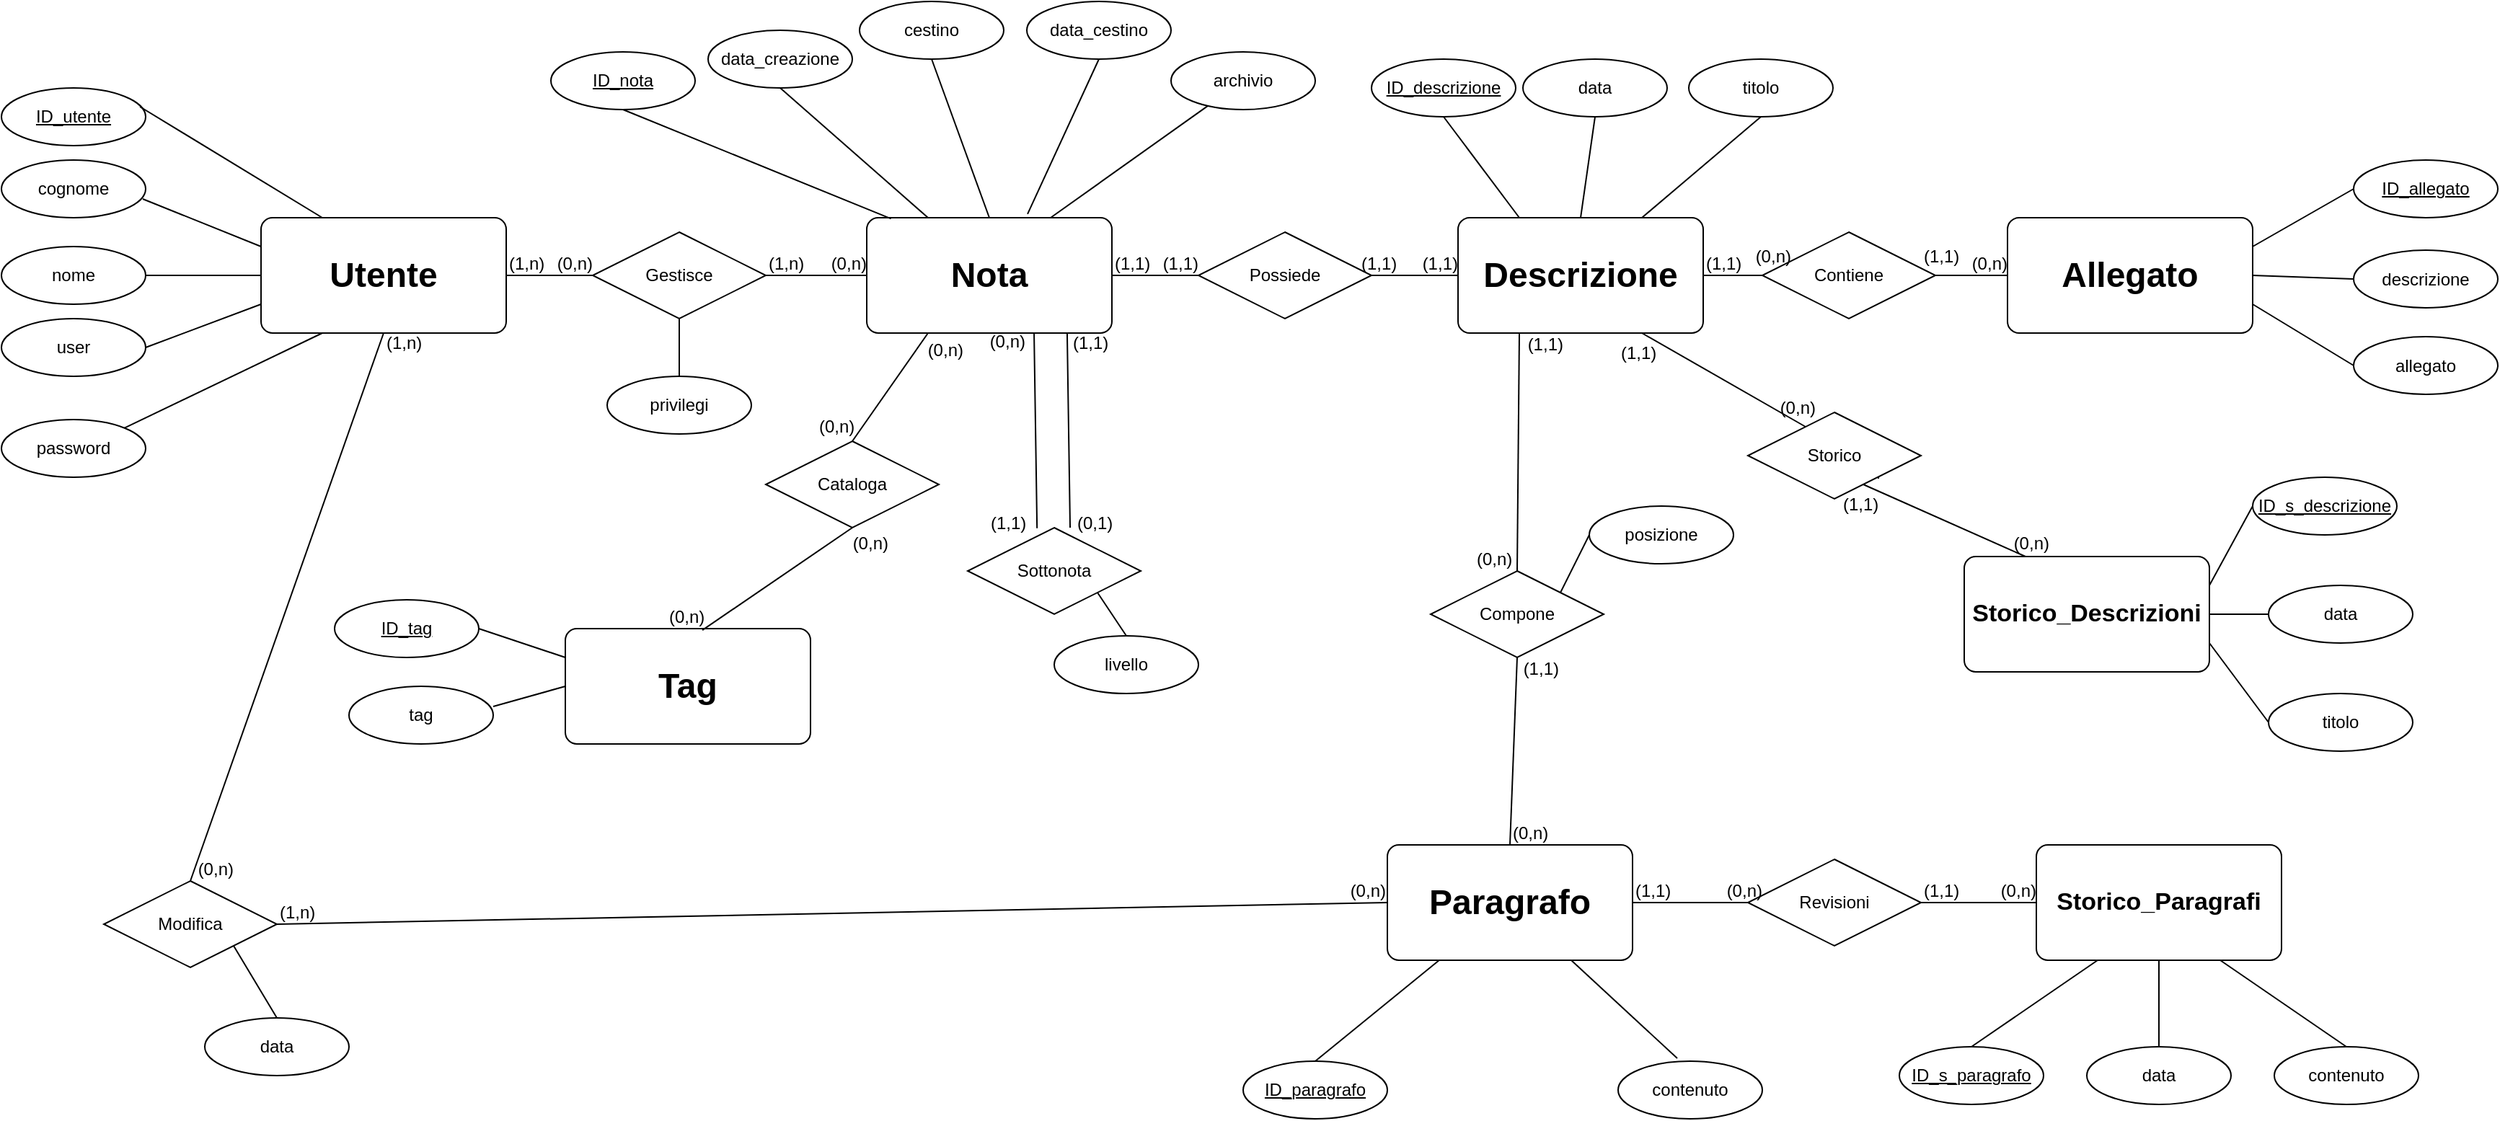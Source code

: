 <mxfile version="13.2.1" type="device"><diagram id="HPuKgnw4OEil1Mhip-U9" name="Page-1"><mxGraphModel dx="2249" dy="713" grid="1" gridSize="10" guides="1" tooltips="1" connect="1" arrows="1" fold="1" page="1" pageScale="1" pageWidth="827" pageHeight="1169" math="0" shadow="0"><root><mxCell id="0"/><mxCell id="1" parent="0"/><mxCell id="JA0q5jOncFLtdBbA_HIh-1" value="&lt;b&gt;&lt;font style=&quot;font-size: 24px&quot;&gt;Utente&lt;/font&gt;&lt;/b&gt;" style="rounded=1;arcSize=10;whiteSpace=wrap;html=1;align=center;" parent="1" vertex="1"><mxGeometry x="-51" y="385" width="170" height="80" as="geometry"/></mxCell><mxCell id="JA0q5jOncFLtdBbA_HIh-26" value="&lt;b&gt;&lt;font style=&quot;font-size: 24px&quot;&gt;Nota&lt;/font&gt;&lt;/b&gt;" style="rounded=1;arcSize=10;whiteSpace=wrap;html=1;align=center;" parent="1" vertex="1"><mxGeometry x="369" y="385" width="170" height="80" as="geometry"/></mxCell><mxCell id="JA0q5jOncFLtdBbA_HIh-28" value="&lt;b&gt;&lt;font style=&quot;font-size: 24px&quot;&gt;Descrizione&lt;/font&gt;&lt;/b&gt;" style="rounded=1;arcSize=10;whiteSpace=wrap;html=1;align=center;" parent="1" vertex="1"><mxGeometry x="779" y="385" width="170" height="80" as="geometry"/></mxCell><mxCell id="JA0q5jOncFLtdBbA_HIh-98" value="&lt;b&gt;&lt;font style=&quot;font-size: 24px&quot;&gt;Allegato&lt;/font&gt;&lt;/b&gt;" style="rounded=1;arcSize=10;whiteSpace=wrap;html=1;align=center;" parent="1" vertex="1"><mxGeometry x="1160" y="385" width="170" height="80" as="geometry"/></mxCell><mxCell id="JA0q5jOncFLtdBbA_HIh-30" value="&lt;b&gt;&lt;font style=&quot;font-size: 24px&quot;&gt;Paragrafo&lt;/font&gt;&lt;/b&gt;" style="rounded=1;arcSize=10;whiteSpace=wrap;html=1;align=center;" parent="1" vertex="1"><mxGeometry x="730" y="820" width="170" height="80" as="geometry"/></mxCell><mxCell id="JA0q5jOncFLtdBbA_HIh-32" value="&lt;b&gt;&lt;font style=&quot;font-size: 24px&quot;&gt;Tag&lt;/font&gt;&lt;/b&gt;" style="rounded=1;arcSize=10;whiteSpace=wrap;html=1;align=center;" parent="1" vertex="1"><mxGeometry x="160" y="670" width="170" height="80" as="geometry"/></mxCell><mxCell id="JA0q5jOncFLtdBbA_HIh-2" value="ID_utente" style="ellipse;whiteSpace=wrap;html=1;align=center;fontStyle=4;" parent="1" vertex="1"><mxGeometry x="-231" y="295" width="100" height="40" as="geometry"/></mxCell><mxCell id="JA0q5jOncFLtdBbA_HIh-9" value="cognome" style="ellipse;whiteSpace=wrap;html=1;align=center;" parent="1" vertex="1"><mxGeometry x="-231" y="345" width="100" height="40" as="geometry"/></mxCell><mxCell id="JA0q5jOncFLtdBbA_HIh-10" value="nome" style="ellipse;whiteSpace=wrap;html=1;align=center;" parent="1" vertex="1"><mxGeometry x="-231" y="405" width="100" height="40" as="geometry"/></mxCell><mxCell id="JA0q5jOncFLtdBbA_HIh-11" value="user" style="ellipse;whiteSpace=wrap;html=1;align=center;" parent="1" vertex="1"><mxGeometry x="-231" y="455" width="100" height="40" as="geometry"/></mxCell><mxCell id="JA0q5jOncFLtdBbA_HIh-12" value="password" style="ellipse;whiteSpace=wrap;html=1;align=center;" parent="1" vertex="1"><mxGeometry x="-231" y="525" width="100" height="40" as="geometry"/></mxCell><mxCell id="JA0q5jOncFLtdBbA_HIh-16" value="" style="endArrow=none;html=1;entryX=0.98;entryY=0.675;entryDx=0;entryDy=0;entryPerimeter=0;exitX=0;exitY=0.25;exitDx=0;exitDy=0;" parent="1" source="JA0q5jOncFLtdBbA_HIh-1" target="JA0q5jOncFLtdBbA_HIh-9" edge="1"><mxGeometry width="50" height="50" relative="1" as="geometry"><mxPoint x="199" y="685" as="sourcePoint"/><mxPoint x="249" y="635" as="targetPoint"/></mxGeometry></mxCell><mxCell id="JA0q5jOncFLtdBbA_HIh-22" value="" style="endArrow=none;html=1;entryX=1;entryY=0.5;entryDx=0;entryDy=0;exitX=0;exitY=0.5;exitDx=0;exitDy=0;" parent="1" source="JA0q5jOncFLtdBbA_HIh-1" target="JA0q5jOncFLtdBbA_HIh-10" edge="1"><mxGeometry width="50" height="50" relative="1" as="geometry"><mxPoint x="199" y="685" as="sourcePoint"/><mxPoint x="249" y="635" as="targetPoint"/></mxGeometry></mxCell><mxCell id="JA0q5jOncFLtdBbA_HIh-23" value="" style="endArrow=none;html=1;entryX=0.96;entryY=0.325;entryDx=0;entryDy=0;entryPerimeter=0;exitX=0.25;exitY=0;exitDx=0;exitDy=0;" parent="1" source="JA0q5jOncFLtdBbA_HIh-1" target="JA0q5jOncFLtdBbA_HIh-2" edge="1"><mxGeometry width="50" height="50" relative="1" as="geometry"><mxPoint x="199" y="685" as="sourcePoint"/><mxPoint x="249" y="635" as="targetPoint"/></mxGeometry></mxCell><mxCell id="JA0q5jOncFLtdBbA_HIh-24" value="" style="endArrow=none;html=1;exitX=1;exitY=0.5;exitDx=0;exitDy=0;entryX=0;entryY=0.75;entryDx=0;entryDy=0;" parent="1" source="JA0q5jOncFLtdBbA_HIh-11" target="JA0q5jOncFLtdBbA_HIh-1" edge="1"><mxGeometry width="50" height="50" relative="1" as="geometry"><mxPoint x="199" y="685" as="sourcePoint"/><mxPoint x="249" y="635" as="targetPoint"/></mxGeometry></mxCell><mxCell id="JA0q5jOncFLtdBbA_HIh-25" value="" style="endArrow=none;html=1;entryX=0.25;entryY=1;entryDx=0;entryDy=0;exitX=1;exitY=0;exitDx=0;exitDy=0;" parent="1" source="JA0q5jOncFLtdBbA_HIh-12" target="JA0q5jOncFLtdBbA_HIh-1" edge="1"><mxGeometry width="50" height="50" relative="1" as="geometry"><mxPoint x="199" y="685" as="sourcePoint"/><mxPoint x="249" y="635" as="targetPoint"/></mxGeometry></mxCell><mxCell id="JA0q5jOncFLtdBbA_HIh-34" value="" style="endArrow=none;html=1;rounded=0;entryX=0;entryY=0.5;entryDx=0;entryDy=0;exitX=1;exitY=0.5;exitDx=0;exitDy=0;" parent="1" source="JA0q5jOncFLtdBbA_HIh-1" target="JA0q5jOncFLtdBbA_HIh-26" edge="1"><mxGeometry relative="1" as="geometry"><mxPoint x="129" y="415" as="sourcePoint"/><mxPoint x="509" y="655" as="targetPoint"/></mxGeometry></mxCell><mxCell id="JA0q5jOncFLtdBbA_HIh-35" value="(1,n)" style="resizable=0;html=1;align=left;verticalAlign=bottom;" parent="JA0q5jOncFLtdBbA_HIh-34" connectable="0" vertex="1"><mxGeometry x="-1" relative="1" as="geometry"/></mxCell><mxCell id="JA0q5jOncFLtdBbA_HIh-36" value="(0,n)" style="resizable=0;html=1;align=right;verticalAlign=bottom;" parent="JA0q5jOncFLtdBbA_HIh-34" connectable="0" vertex="1"><mxGeometry x="1" relative="1" as="geometry"/></mxCell><mxCell id="JA0q5jOncFLtdBbA_HIh-38" value="Gestisce" style="shape=rhombus;perimeter=rhombusPerimeter;whiteSpace=wrap;html=1;align=center;" parent="1" vertex="1"><mxGeometry x="179" y="395" width="120" height="60" as="geometry"/></mxCell><mxCell id="JA0q5jOncFLtdBbA_HIh-41" value="privilegi" style="ellipse;whiteSpace=wrap;html=1;align=center;" parent="1" vertex="1"><mxGeometry x="189" y="495" width="100" height="40" as="geometry"/></mxCell><mxCell id="JA0q5jOncFLtdBbA_HIh-43" value="" style="endArrow=none;html=1;rounded=0;entryX=0.5;entryY=1;entryDx=0;entryDy=0;exitX=0.5;exitY=0;exitDx=0;exitDy=0;" parent="1" source="JA0q5jOncFLtdBbA_HIh-41" target="JA0q5jOncFLtdBbA_HIh-38" edge="1"><mxGeometry relative="1" as="geometry"><mxPoint x="349" y="655" as="sourcePoint"/><mxPoint x="509" y="655" as="targetPoint"/></mxGeometry></mxCell><mxCell id="JA0q5jOncFLtdBbA_HIh-46" value="ID_tag" style="ellipse;whiteSpace=wrap;html=1;align=center;fontStyle=4;" parent="1" vertex="1"><mxGeometry y="650" width="100" height="40" as="geometry"/></mxCell><mxCell id="JA0q5jOncFLtdBbA_HIh-47" value="tag" style="ellipse;whiteSpace=wrap;html=1;align=center;" parent="1" vertex="1"><mxGeometry x="10" y="710" width="100" height="40" as="geometry"/></mxCell><mxCell id="JA0q5jOncFLtdBbA_HIh-48" value="" style="endArrow=none;html=1;rounded=0;entryX=0;entryY=0.25;entryDx=0;entryDy=0;exitX=1;exitY=0.5;exitDx=0;exitDy=0;" parent="1" source="JA0q5jOncFLtdBbA_HIh-46" target="JA0q5jOncFLtdBbA_HIh-32" edge="1"><mxGeometry relative="1" as="geometry"><mxPoint x="150" y="620" as="sourcePoint"/><mxPoint x="310" y="620" as="targetPoint"/></mxGeometry></mxCell><mxCell id="JA0q5jOncFLtdBbA_HIh-49" value="" style="endArrow=none;html=1;rounded=0;entryX=0;entryY=0.5;entryDx=0;entryDy=0;exitX=1;exitY=0.35;exitDx=0;exitDy=0;exitPerimeter=0;" parent="1" source="JA0q5jOncFLtdBbA_HIh-47" target="JA0q5jOncFLtdBbA_HIh-32" edge="1"><mxGeometry relative="1" as="geometry"><mxPoint x="150" y="620" as="sourcePoint"/><mxPoint x="310" y="620" as="targetPoint"/></mxGeometry></mxCell><mxCell id="JA0q5jOncFLtdBbA_HIh-50" value="data_creazione" style="ellipse;whiteSpace=wrap;html=1;align=center;" parent="1" vertex="1"><mxGeometry x="259" y="255" width="100" height="40" as="geometry"/></mxCell><mxCell id="JA0q5jOncFLtdBbA_HIh-51" value="ID_nota" style="ellipse;whiteSpace=wrap;html=1;align=center;fontStyle=4;" parent="1" vertex="1"><mxGeometry x="150" y="270" width="100" height="40" as="geometry"/></mxCell><mxCell id="JA0q5jOncFLtdBbA_HIh-52" value="&lt;u&gt;ID_descrizione&lt;/u&gt;" style="ellipse;whiteSpace=wrap;html=1;align=center;" parent="1" vertex="1"><mxGeometry x="719" y="275" width="100" height="40" as="geometry"/></mxCell><mxCell id="JA0q5jOncFLtdBbA_HIh-53" value="" style="endArrow=none;html=1;rounded=0;entryX=0.5;entryY=1;entryDx=0;entryDy=0;exitX=0.099;exitY=0.009;exitDx=0;exitDy=0;exitPerimeter=0;" parent="1" source="JA0q5jOncFLtdBbA_HIh-26" target="JA0q5jOncFLtdBbA_HIh-51" edge="1"><mxGeometry relative="1" as="geometry"><mxPoint x="349" y="555" as="sourcePoint"/><mxPoint x="509" y="555" as="targetPoint"/></mxGeometry></mxCell><mxCell id="JA0q5jOncFLtdBbA_HIh-54" value="" style="endArrow=none;html=1;rounded=0;entryX=0.5;entryY=1;entryDx=0;entryDy=0;exitX=0.25;exitY=0;exitDx=0;exitDy=0;" parent="1" source="JA0q5jOncFLtdBbA_HIh-26" target="JA0q5jOncFLtdBbA_HIh-50" edge="1"><mxGeometry relative="1" as="geometry"><mxPoint x="469" y="385" as="sourcePoint"/><mxPoint x="509" y="555" as="targetPoint"/></mxGeometry></mxCell><mxCell id="JA0q5jOncFLtdBbA_HIh-59" value="" style="endArrow=none;html=1;rounded=0;entryX=0;entryY=0.5;entryDx=0;entryDy=0;exitX=1;exitY=0.5;exitDx=0;exitDy=0;" parent="1" source="JA0q5jOncFLtdBbA_HIh-26" target="JA0q5jOncFLtdBbA_HIh-28" edge="1"><mxGeometry relative="1" as="geometry"><mxPoint x="349" y="555" as="sourcePoint"/><mxPoint x="509" y="555" as="targetPoint"/></mxGeometry></mxCell><mxCell id="JA0q5jOncFLtdBbA_HIh-60" value="(1,1)" style="resizable=0;html=1;align=left;verticalAlign=bottom;" parent="JA0q5jOncFLtdBbA_HIh-59" connectable="0" vertex="1"><mxGeometry x="-1" relative="1" as="geometry"/></mxCell><mxCell id="JA0q5jOncFLtdBbA_HIh-61" value="(1,1)" style="resizable=0;html=1;align=right;verticalAlign=bottom;" parent="JA0q5jOncFLtdBbA_HIh-59" connectable="0" vertex="1"><mxGeometry x="1" relative="1" as="geometry"/></mxCell><mxCell id="JA0q5jOncFLtdBbA_HIh-62" value="Possiede" style="shape=rhombus;perimeter=rhombusPerimeter;whiteSpace=wrap;html=1;align=center;" parent="1" vertex="1"><mxGeometry x="599" y="395" width="120" height="60" as="geometry"/></mxCell><mxCell id="JA0q5jOncFLtdBbA_HIh-66" value="data" style="ellipse;whiteSpace=wrap;html=1;align=center;" parent="1" vertex="1"><mxGeometry x="824" y="275" width="100" height="40" as="geometry"/></mxCell><mxCell id="JA0q5jOncFLtdBbA_HIh-67" value="titolo" style="ellipse;whiteSpace=wrap;html=1;align=center;" parent="1" vertex="1"><mxGeometry x="939" y="275" width="100" height="40" as="geometry"/></mxCell><mxCell id="JA0q5jOncFLtdBbA_HIh-68" value="" style="endArrow=none;html=1;rounded=0;entryX=0.5;entryY=1;entryDx=0;entryDy=0;exitX=0.25;exitY=0;exitDx=0;exitDy=0;" parent="1" source="JA0q5jOncFLtdBbA_HIh-28" target="JA0q5jOncFLtdBbA_HIh-52" edge="1"><mxGeometry relative="1" as="geometry"><mxPoint x="349" y="555" as="sourcePoint"/><mxPoint x="509" y="555" as="targetPoint"/></mxGeometry></mxCell><mxCell id="JA0q5jOncFLtdBbA_HIh-69" value="" style="endArrow=none;html=1;rounded=0;entryX=0.5;entryY=1;entryDx=0;entryDy=0;exitX=0.5;exitY=0;exitDx=0;exitDy=0;" parent="1" source="JA0q5jOncFLtdBbA_HIh-28" target="JA0q5jOncFLtdBbA_HIh-66" edge="1"><mxGeometry relative="1" as="geometry"><mxPoint x="349" y="555" as="sourcePoint"/><mxPoint x="509" y="555" as="targetPoint"/></mxGeometry></mxCell><mxCell id="JA0q5jOncFLtdBbA_HIh-70" value="" style="endArrow=none;html=1;rounded=0;entryX=0.5;entryY=1;entryDx=0;entryDy=0;exitX=0.75;exitY=0;exitDx=0;exitDy=0;" parent="1" source="JA0q5jOncFLtdBbA_HIh-28" target="JA0q5jOncFLtdBbA_HIh-67" edge="1"><mxGeometry relative="1" as="geometry"><mxPoint x="349" y="555" as="sourcePoint"/><mxPoint x="509" y="555" as="targetPoint"/></mxGeometry></mxCell><mxCell id="JA0q5jOncFLtdBbA_HIh-73" value="" style="endArrow=none;html=1;rounded=0;entryX=0.25;entryY=1;entryDx=0;entryDy=0;exitX=0.5;exitY=0;exitDx=0;exitDy=0;" parent="1" source="JA0q5jOncFLtdBbA_HIh-76" target="JA0q5jOncFLtdBbA_HIh-28" edge="1"><mxGeometry relative="1" as="geometry"><mxPoint x="349" y="555" as="sourcePoint"/><mxPoint x="509" y="555" as="targetPoint"/></mxGeometry></mxCell><mxCell id="JA0q5jOncFLtdBbA_HIh-75" value="(1,1)" style="resizable=0;html=1;align=right;verticalAlign=bottom;" parent="JA0q5jOncFLtdBbA_HIh-73" connectable="0" vertex="1"><mxGeometry x="1" relative="1" as="geometry"><mxPoint x="30.95" y="16.96" as="offset"/></mxGeometry></mxCell><mxCell id="JA0q5jOncFLtdBbA_HIh-76" value="Compone" style="shape=rhombus;perimeter=rhombusPerimeter;whiteSpace=wrap;html=1;align=center;" parent="1" vertex="1"><mxGeometry x="760" y="630" width="120" height="60" as="geometry"/></mxCell><mxCell id="JA0q5jOncFLtdBbA_HIh-77" value="" style="endArrow=none;html=1;rounded=0;entryX=0.5;entryY=1;entryDx=0;entryDy=0;exitX=0.5;exitY=0;exitDx=0;exitDy=0;" parent="1" source="JA0q5jOncFLtdBbA_HIh-30" target="JA0q5jOncFLtdBbA_HIh-76" edge="1"><mxGeometry relative="1" as="geometry"><mxPoint x="864" y="705" as="sourcePoint"/><mxPoint x="864" y="465" as="targetPoint"/></mxGeometry></mxCell><mxCell id="JA0q5jOncFLtdBbA_HIh-78" value="(0,n)" style="resizable=0;html=1;align=left;verticalAlign=bottom;" parent="JA0q5jOncFLtdBbA_HIh-77" connectable="0" vertex="1"><mxGeometry x="-1" relative="1" as="geometry"/></mxCell><mxCell id="JA0q5jOncFLtdBbA_HIh-80" value="posizione" style="ellipse;whiteSpace=wrap;html=1;align=center;" parent="1" vertex="1"><mxGeometry x="870" y="585" width="100" height="40" as="geometry"/></mxCell><mxCell id="JA0q5jOncFLtdBbA_HIh-81" value="" style="endArrow=none;html=1;rounded=0;entryX=0;entryY=0.5;entryDx=0;entryDy=0;exitX=1;exitY=0;exitDx=0;exitDy=0;" parent="1" source="JA0q5jOncFLtdBbA_HIh-76" target="JA0q5jOncFLtdBbA_HIh-80" edge="1"><mxGeometry relative="1" as="geometry"><mxPoint x="1054" y="645" as="sourcePoint"/><mxPoint x="644" y="615" as="targetPoint"/></mxGeometry></mxCell><mxCell id="JA0q5jOncFLtdBbA_HIh-82" value="" style="endArrow=none;html=1;rounded=0;entryX=0.25;entryY=1;entryDx=0;entryDy=0;exitX=0.5;exitY=0;exitDx=0;exitDy=0;" parent="1" source="JA0q5jOncFLtdBbA_HIh-85" target="JA0q5jOncFLtdBbA_HIh-26" edge="1"><mxGeometry relative="1" as="geometry"><mxPoint x="349" y="555" as="sourcePoint"/><mxPoint x="509" y="555" as="targetPoint"/></mxGeometry></mxCell><mxCell id="JA0q5jOncFLtdBbA_HIh-84" value="&lt;span style=&quot;text-align: left&quot;&gt;(0,n)&lt;/span&gt;" style="resizable=0;html=1;align=right;verticalAlign=bottom;" parent="JA0q5jOncFLtdBbA_HIh-82" connectable="0" vertex="1"><mxGeometry x="1" relative="1" as="geometry"><mxPoint x="25" y="20" as="offset"/></mxGeometry></mxCell><mxCell id="JA0q5jOncFLtdBbA_HIh-85" value="Cataloga" style="shape=rhombus;perimeter=rhombusPerimeter;whiteSpace=wrap;html=1;align=center;" parent="1" vertex="1"><mxGeometry x="299" y="540" width="120" height="60" as="geometry"/></mxCell><mxCell id="JA0q5jOncFLtdBbA_HIh-86" value="" style="endArrow=none;html=1;rounded=0;entryX=0.5;entryY=1;entryDx=0;entryDy=0;exitX=0.559;exitY=0.013;exitDx=0;exitDy=0;exitPerimeter=0;" parent="1" source="JA0q5jOncFLtdBbA_HIh-32" target="JA0q5jOncFLtdBbA_HIh-85" edge="1"><mxGeometry relative="1" as="geometry"><mxPoint x="454.03" y="706.04" as="sourcePoint"/><mxPoint x="454" y="465" as="targetPoint"/></mxGeometry></mxCell><mxCell id="JA0q5jOncFLtdBbA_HIh-87" value="(0,n)" style="resizable=0;html=1;align=left;verticalAlign=bottom;" parent="JA0q5jOncFLtdBbA_HIh-86" connectable="0" vertex="1"><mxGeometry x="-1" relative="1" as="geometry"><mxPoint x="-25.03" y="-1.04" as="offset"/></mxGeometry></mxCell><mxCell id="JA0q5jOncFLtdBbA_HIh-89" value="ID_paragrafo" style="ellipse;whiteSpace=wrap;html=1;align=center;fontStyle=4;" parent="1" vertex="1"><mxGeometry x="630" y="970" width="100" height="40" as="geometry"/></mxCell><mxCell id="JA0q5jOncFLtdBbA_HIh-91" value="contenuto" style="ellipse;whiteSpace=wrap;html=1;align=center;" parent="1" vertex="1"><mxGeometry x="890" y="970" width="100" height="40" as="geometry"/></mxCell><mxCell id="JA0q5jOncFLtdBbA_HIh-92" value="data" style="ellipse;whiteSpace=wrap;html=1;align=center;" parent="1" vertex="1"><mxGeometry x="-90" y="940" width="100" height="40" as="geometry"/></mxCell><mxCell id="JA0q5jOncFLtdBbA_HIh-93" value="" style="endArrow=none;html=1;rounded=0;entryX=0.5;entryY=0;entryDx=0;entryDy=0;" parent="1" source="JA0q5jOncFLtdBbA_HIh-30" target="JA0q5jOncFLtdBbA_HIh-89" edge="1"><mxGeometry relative="1" as="geometry"><mxPoint x="430" y="650" as="sourcePoint"/><mxPoint x="590" y="650" as="targetPoint"/></mxGeometry></mxCell><mxCell id="JA0q5jOncFLtdBbA_HIh-94" value="" style="endArrow=none;html=1;rounded=0;entryX=0.5;entryY=0;entryDx=0;entryDy=0;exitX=1;exitY=1;exitDx=0;exitDy=0;" parent="1" source="JA0q5jOncFLtdBbA_HIh-128" target="JA0q5jOncFLtdBbA_HIh-92" edge="1"><mxGeometry relative="1" as="geometry"><mxPoint x="430" y="650" as="sourcePoint"/><mxPoint x="590" y="650" as="targetPoint"/></mxGeometry></mxCell><mxCell id="JA0q5jOncFLtdBbA_HIh-95" value="" style="endArrow=none;html=1;rounded=0;entryX=0.41;entryY=-0.05;entryDx=0;entryDy=0;entryPerimeter=0;exitX=0.75;exitY=1;exitDx=0;exitDy=0;" parent="1" source="JA0q5jOncFLtdBbA_HIh-30" target="JA0q5jOncFLtdBbA_HIh-91" edge="1"><mxGeometry relative="1" as="geometry"><mxPoint x="997" y="880" as="sourcePoint"/><mxPoint x="590" y="650" as="targetPoint"/></mxGeometry></mxCell><mxCell id="JA0q5jOncFLtdBbA_HIh-100" value="ID_allegato" style="ellipse;whiteSpace=wrap;html=1;align=center;fontStyle=4;" parent="1" vertex="1"><mxGeometry x="1400" y="345" width="100" height="40" as="geometry"/></mxCell><mxCell id="JA0q5jOncFLtdBbA_HIh-101" value="descrizione" style="ellipse;whiteSpace=wrap;html=1;align=center;" parent="1" vertex="1"><mxGeometry x="1400" y="407.5" width="100" height="40" as="geometry"/></mxCell><mxCell id="JA0q5jOncFLtdBbA_HIh-102" value="allegato" style="ellipse;whiteSpace=wrap;html=1;align=center;" parent="1" vertex="1"><mxGeometry x="1400" y="467.5" width="100" height="40" as="geometry"/></mxCell><mxCell id="JA0q5jOncFLtdBbA_HIh-104" value="" style="endArrow=none;html=1;rounded=0;entryX=0;entryY=0.5;entryDx=0;entryDy=0;exitX=1;exitY=0.25;exitDx=0;exitDy=0;" parent="1" source="JA0q5jOncFLtdBbA_HIh-98" target="JA0q5jOncFLtdBbA_HIh-100" edge="1"><mxGeometry relative="1" as="geometry"><mxPoint x="910" y="650" as="sourcePoint"/><mxPoint x="1070" y="650" as="targetPoint"/></mxGeometry></mxCell><mxCell id="JA0q5jOncFLtdBbA_HIh-107" value="" style="endArrow=none;html=1;rounded=0;entryX=0;entryY=0.5;entryDx=0;entryDy=0;exitX=1;exitY=0.5;exitDx=0;exitDy=0;" parent="1" source="JA0q5jOncFLtdBbA_HIh-98" target="JA0q5jOncFLtdBbA_HIh-101" edge="1"><mxGeometry relative="1" as="geometry"><mxPoint x="910" y="650" as="sourcePoint"/><mxPoint x="1070" y="650" as="targetPoint"/></mxGeometry></mxCell><mxCell id="JA0q5jOncFLtdBbA_HIh-108" value="" style="endArrow=none;html=1;rounded=0;entryX=0;entryY=0.5;entryDx=0;entryDy=0;exitX=1;exitY=0.75;exitDx=0;exitDy=0;" parent="1" source="JA0q5jOncFLtdBbA_HIh-98" target="JA0q5jOncFLtdBbA_HIh-102" edge="1"><mxGeometry relative="1" as="geometry"><mxPoint x="910" y="650" as="sourcePoint"/><mxPoint x="1070" y="650" as="targetPoint"/></mxGeometry></mxCell><mxCell id="JA0q5jOncFLtdBbA_HIh-109" value="" style="endArrow=none;html=1;rounded=0;entryX=0;entryY=0.5;entryDx=0;entryDy=0;exitX=1;exitY=0.5;exitDx=0;exitDy=0;" parent="1" source="JA0q5jOncFLtdBbA_HIh-28" target="JA0q5jOncFLtdBbA_HIh-98" edge="1"><mxGeometry relative="1" as="geometry"><mxPoint x="890" y="650" as="sourcePoint"/><mxPoint x="1050" y="650" as="targetPoint"/></mxGeometry></mxCell><mxCell id="JA0q5jOncFLtdBbA_HIh-110" value="(1,1)" style="resizable=0;html=1;align=left;verticalAlign=bottom;" parent="JA0q5jOncFLtdBbA_HIh-109" connectable="0" vertex="1"><mxGeometry x="-1" relative="1" as="geometry"/></mxCell><mxCell id="JA0q5jOncFLtdBbA_HIh-111" value="(0,n)" style="resizable=0;html=1;align=right;verticalAlign=bottom;" parent="JA0q5jOncFLtdBbA_HIh-109" connectable="0" vertex="1"><mxGeometry x="1" relative="1" as="geometry"/></mxCell><mxCell id="JA0q5jOncFLtdBbA_HIh-114" value="Contiene" style="shape=rhombus;perimeter=rhombusPerimeter;whiteSpace=wrap;html=1;align=center;" parent="1" vertex="1"><mxGeometry x="990" y="395" width="120" height="60" as="geometry"/></mxCell><mxCell id="JA0q5jOncFLtdBbA_HIh-125" value="" style="endArrow=none;html=1;rounded=0;entryX=0;entryY=0.5;entryDx=0;entryDy=0;exitX=1;exitY=0.5;exitDx=0;exitDy=0;" parent="1" source="JA0q5jOncFLtdBbA_HIh-128" target="JA0q5jOncFLtdBbA_HIh-30" edge="1"><mxGeometry relative="1" as="geometry"><mxPoint x="550" y="770" as="sourcePoint"/><mxPoint x="710" y="770" as="targetPoint"/></mxGeometry></mxCell><mxCell id="JA0q5jOncFLtdBbA_HIh-127" value="(0,n)" style="resizable=0;html=1;align=right;verticalAlign=bottom;" parent="JA0q5jOncFLtdBbA_HIh-125" connectable="0" vertex="1"><mxGeometry x="1" relative="1" as="geometry"/></mxCell><mxCell id="JA0q5jOncFLtdBbA_HIh-128" value="Modifica" style="shape=rhombus;perimeter=rhombusPerimeter;whiteSpace=wrap;html=1;align=center;" parent="1" vertex="1"><mxGeometry x="-160" y="845" width="120" height="60" as="geometry"/></mxCell><mxCell id="JA0q5jOncFLtdBbA_HIh-129" value="" style="endArrow=none;html=1;rounded=0;entryX=0.5;entryY=0;entryDx=0;entryDy=0;exitX=0.5;exitY=1;exitDx=0;exitDy=0;" parent="1" source="JA0q5jOncFLtdBbA_HIh-1" target="JA0q5jOncFLtdBbA_HIh-128" edge="1"><mxGeometry relative="1" as="geometry"><mxPoint x="34" y="465.0" as="sourcePoint"/><mxPoint x="779" y="745.0" as="targetPoint"/></mxGeometry></mxCell><mxCell id="JA0q5jOncFLtdBbA_HIh-130" value="(1,n)" style="resizable=0;html=1;align=left;verticalAlign=bottom;" parent="JA0q5jOncFLtdBbA_HIh-129" connectable="0" vertex="1"><mxGeometry x="-1" relative="1" as="geometry"><mxPoint y="15" as="offset"/></mxGeometry></mxCell><mxCell id="JA0q5jOncFLtdBbA_HIh-132" value="" style="shape=link;html=1;rounded=0;exitX=0.75;exitY=1;exitDx=0;exitDy=0;width=22.941;" parent="1" source="JA0q5jOncFLtdBbA_HIh-26" target="JA0q5jOncFLtdBbA_HIh-135" edge="1"><mxGeometry relative="1" as="geometry"><mxPoint x="550" y="650" as="sourcePoint"/><mxPoint x="550" y="570" as="targetPoint"/></mxGeometry></mxCell><mxCell id="JA0q5jOncFLtdBbA_HIh-133" value="(1,1)" style="resizable=0;html=1;align=left;verticalAlign=bottom;" parent="JA0q5jOncFLtdBbA_HIh-132" connectable="0" vertex="1"><mxGeometry x="-1" relative="1" as="geometry"><mxPoint x="13.5" y="15" as="offset"/></mxGeometry></mxCell><mxCell id="JA0q5jOncFLtdBbA_HIh-134" value="(0,n)" style="resizable=0;html=1;align=right;verticalAlign=bottom;" parent="JA0q5jOncFLtdBbA_HIh-132" connectable="0" vertex="1"><mxGeometry x="1" relative="1" as="geometry"><mxPoint x="-18.55" y="-120.28" as="offset"/></mxGeometry></mxCell><mxCell id="JA0q5jOncFLtdBbA_HIh-135" value="Sottonota" style="shape=rhombus;perimeter=rhombusPerimeter;whiteSpace=wrap;html=1;align=center;" parent="1" vertex="1"><mxGeometry x="439" y="600.0" width="120" height="60" as="geometry"/></mxCell><mxCell id="JA0q5jOncFLtdBbA_HIh-137" value="cestino" style="ellipse;whiteSpace=wrap;html=1;align=center;" parent="1" vertex="1"><mxGeometry x="364" y="235" width="100" height="40" as="geometry"/></mxCell><mxCell id="JA0q5jOncFLtdBbA_HIh-138" value="archivio" style="ellipse;whiteSpace=wrap;html=1;align=center;" parent="1" vertex="1"><mxGeometry x="580" y="270" width="100" height="40" as="geometry"/></mxCell><mxCell id="JA0q5jOncFLtdBbA_HIh-139" value="" style="endArrow=none;html=1;rounded=0;exitX=0.75;exitY=0;exitDx=0;exitDy=0;" parent="1" source="JA0q5jOncFLtdBbA_HIh-26" target="JA0q5jOncFLtdBbA_HIh-138" edge="1"><mxGeometry relative="1" as="geometry"><mxPoint x="550" y="650" as="sourcePoint"/><mxPoint x="710" y="650" as="targetPoint"/></mxGeometry></mxCell><mxCell id="JA0q5jOncFLtdBbA_HIh-140" value="" style="endArrow=none;html=1;rounded=0;entryX=0.5;entryY=1;entryDx=0;entryDy=0;exitX=0.5;exitY=0;exitDx=0;exitDy=0;" parent="1" source="JA0q5jOncFLtdBbA_HIh-26" target="JA0q5jOncFLtdBbA_HIh-137" edge="1"><mxGeometry relative="1" as="geometry"><mxPoint x="550" y="650" as="sourcePoint"/><mxPoint x="710" y="650" as="targetPoint"/></mxGeometry></mxCell><mxCell id="zDyxSPwtv7P1yi1D7wrQ-3" value="livello" style="ellipse;whiteSpace=wrap;html=1;align=center;" parent="1" vertex="1"><mxGeometry x="499" y="675" width="100" height="40" as="geometry"/></mxCell><mxCell id="zDyxSPwtv7P1yi1D7wrQ-4" value="" style="endArrow=none;html=1;entryX=1;entryY=1;entryDx=0;entryDy=0;exitX=0.5;exitY=0;exitDx=0;exitDy=0;" parent="1" source="zDyxSPwtv7P1yi1D7wrQ-3" target="JA0q5jOncFLtdBbA_HIh-135" edge="1"><mxGeometry width="50" height="50" relative="1" as="geometry"><mxPoint x="570" y="690" as="sourcePoint"/><mxPoint x="620" y="640" as="targetPoint"/></mxGeometry></mxCell><mxCell id="Z7hmwYa8igUwGFWNO7od-3" value="&lt;b&gt;&lt;font style=&quot;font-size: 17px&quot;&gt;Storico_Descrizioni&lt;/font&gt;&lt;/b&gt;" style="rounded=1;arcSize=10;whiteSpace=wrap;html=1;align=center;" parent="1" vertex="1"><mxGeometry x="1130" y="620" width="170" height="80" as="geometry"/></mxCell><mxCell id="Z7hmwYa8igUwGFWNO7od-4" value="" style="endArrow=none;html=1;rounded=0;entryX=0.25;entryY=0;entryDx=0;entryDy=0;exitX=0.75;exitY=1;exitDx=0;exitDy=0;" parent="1" source="JA0q5jOncFLtdBbA_HIh-144" target="Z7hmwYa8igUwGFWNO7od-3" edge="1"><mxGeometry relative="1" as="geometry"><mxPoint x="920" y="670" as="sourcePoint"/><mxPoint x="1080" y="670" as="targetPoint"/></mxGeometry></mxCell><mxCell id="Z7hmwYa8igUwGFWNO7od-5" value="M" style="resizable=0;html=1;align=left;verticalAlign=bottom;" parent="Z7hmwYa8igUwGFWNO7od-4" connectable="0" vertex="1"><mxGeometry x="-1" relative="1" as="geometry"/></mxCell><mxCell id="Z7hmwYa8igUwGFWNO7od-6" value="(0,n)" style="resizable=0;html=1;align=right;verticalAlign=bottom;" parent="Z7hmwYa8igUwGFWNO7od-4" connectable="0" vertex="1"><mxGeometry x="1" relative="1" as="geometry"><mxPoint x="17.6" as="offset"/></mxGeometry></mxCell><mxCell id="JA0q5jOncFLtdBbA_HIh-144" value="Storico" style="shape=rhombus;perimeter=rhombusPerimeter;whiteSpace=wrap;html=1;align=center;" parent="1" vertex="1"><mxGeometry x="980" y="520" width="120" height="60" as="geometry"/></mxCell><mxCell id="Z7hmwYa8igUwGFWNO7od-7" value="" style="endArrow=none;html=1;rounded=0;entryX=0.25;entryY=0;entryDx=0;entryDy=0;exitX=0.75;exitY=1;exitDx=0;exitDy=0;" parent="1" source="JA0q5jOncFLtdBbA_HIh-28" target="JA0q5jOncFLtdBbA_HIh-144" edge="1"><mxGeometry relative="1" as="geometry"><mxPoint x="906.5" y="465" as="sourcePoint"/><mxPoint x="1172.5" y="620" as="targetPoint"/></mxGeometry></mxCell><mxCell id="Z7hmwYa8igUwGFWNO7od-8" value="(1,1)" style="resizable=0;html=1;align=left;verticalAlign=bottom;" parent="Z7hmwYa8igUwGFWNO7od-7" connectable="0" vertex="1"><mxGeometry x="-1" relative="1" as="geometry"><mxPoint x="-16.5" y="22.5" as="offset"/></mxGeometry></mxCell><mxCell id="Z7hmwYa8igUwGFWNO7od-10" value="&lt;b&gt;&lt;font style=&quot;font-size: 17px&quot;&gt;Storico_Paragrafi&lt;/font&gt;&lt;/b&gt;" style="rounded=1;arcSize=10;whiteSpace=wrap;html=1;align=center;" parent="1" vertex="1"><mxGeometry x="1180" y="820" width="170" height="80" as="geometry"/></mxCell><mxCell id="Z7hmwYa8igUwGFWNO7od-11" value="" style="endArrow=none;html=1;rounded=0;entryX=0;entryY=0.5;entryDx=0;entryDy=0;exitX=1;exitY=0.5;exitDx=0;exitDy=0;" parent="1" source="JA0q5jOncFLtdBbA_HIh-149" target="Z7hmwYa8igUwGFWNO7od-10" edge="1"><mxGeometry relative="1" as="geometry"><mxPoint x="920" y="670" as="sourcePoint"/><mxPoint x="1080" y="670" as="targetPoint"/></mxGeometry></mxCell><mxCell id="Z7hmwYa8igUwGFWNO7od-13" value="(0,n)" style="resizable=0;html=1;align=right;verticalAlign=bottom;" parent="Z7hmwYa8igUwGFWNO7od-11" connectable="0" vertex="1"><mxGeometry x="1" relative="1" as="geometry"/></mxCell><mxCell id="JA0q5jOncFLtdBbA_HIh-149" value="Revisioni" style="shape=rhombus;perimeter=rhombusPerimeter;whiteSpace=wrap;html=1;align=center;" parent="1" vertex="1"><mxGeometry x="980" y="830" width="120" height="60" as="geometry"/></mxCell><mxCell id="Z7hmwYa8igUwGFWNO7od-14" value="" style="endArrow=none;html=1;rounded=0;entryX=0;entryY=0.5;entryDx=0;entryDy=0;exitX=1;exitY=0.5;exitDx=0;exitDy=0;" parent="1" source="JA0q5jOncFLtdBbA_HIh-30" target="JA0q5jOncFLtdBbA_HIh-149" edge="1"><mxGeometry relative="1" as="geometry"><mxPoint x="900" y="860" as="sourcePoint"/><mxPoint x="1180" y="860" as="targetPoint"/></mxGeometry></mxCell><mxCell id="Z7hmwYa8igUwGFWNO7od-15" value="(1,1)" style="resizable=0;html=1;align=left;verticalAlign=bottom;" parent="Z7hmwYa8igUwGFWNO7od-14" connectable="0" vertex="1"><mxGeometry x="-1" relative="1" as="geometry"/></mxCell><mxCell id="Z7hmwYa8igUwGFWNO7od-17" value="&lt;u&gt;ID_s_descrizione&lt;/u&gt;" style="ellipse;whiteSpace=wrap;html=1;align=center;" parent="1" vertex="1"><mxGeometry x="1330" y="565" width="100" height="40" as="geometry"/></mxCell><mxCell id="Z7hmwYa8igUwGFWNO7od-18" value="data" style="ellipse;whiteSpace=wrap;html=1;align=center;" parent="1" vertex="1"><mxGeometry x="1341" y="640" width="100" height="40" as="geometry"/></mxCell><mxCell id="Z7hmwYa8igUwGFWNO7od-19" value="titolo" style="ellipse;whiteSpace=wrap;html=1;align=center;" parent="1" vertex="1"><mxGeometry x="1341" y="715" width="100" height="40" as="geometry"/></mxCell><mxCell id="Z7hmwYa8igUwGFWNO7od-21" value="" style="endArrow=none;html=1;rounded=0;entryX=0;entryY=0.5;entryDx=0;entryDy=0;exitX=1;exitY=0.25;exitDx=0;exitDy=0;" parent="1" source="Z7hmwYa8igUwGFWNO7od-3" target="Z7hmwYa8igUwGFWNO7od-17" edge="1"><mxGeometry relative="1" as="geometry"><mxPoint x="890" y="660" as="sourcePoint"/><mxPoint x="1050" y="660" as="targetPoint"/></mxGeometry></mxCell><mxCell id="Z7hmwYa8igUwGFWNO7od-22" value="" style="endArrow=none;html=1;rounded=0;entryX=0;entryY=0.5;entryDx=0;entryDy=0;exitX=1;exitY=0.5;exitDx=0;exitDy=0;" parent="1" source="Z7hmwYa8igUwGFWNO7od-3" target="Z7hmwYa8igUwGFWNO7od-18" edge="1"><mxGeometry relative="1" as="geometry"><mxPoint x="890" y="660" as="sourcePoint"/><mxPoint x="1050" y="660" as="targetPoint"/></mxGeometry></mxCell><mxCell id="Z7hmwYa8igUwGFWNO7od-23" value="" style="endArrow=none;html=1;rounded=0;entryX=0;entryY=0.5;entryDx=0;entryDy=0;exitX=1;exitY=0.75;exitDx=0;exitDy=0;" parent="1" source="Z7hmwYa8igUwGFWNO7od-3" target="Z7hmwYa8igUwGFWNO7od-19" edge="1"><mxGeometry relative="1" as="geometry"><mxPoint x="890" y="660" as="sourcePoint"/><mxPoint x="1050" y="660" as="targetPoint"/></mxGeometry></mxCell><mxCell id="Z7hmwYa8igUwGFWNO7od-24" value="ID_s_paragrafo" style="ellipse;whiteSpace=wrap;html=1;align=center;fontStyle=4;" parent="1" vertex="1"><mxGeometry x="1085" y="960" width="100" height="40" as="geometry"/></mxCell><mxCell id="Z7hmwYa8igUwGFWNO7od-25" value="contenuto" style="ellipse;whiteSpace=wrap;html=1;align=center;" parent="1" vertex="1"><mxGeometry x="1345" y="960" width="100" height="40" as="geometry"/></mxCell><mxCell id="Z7hmwYa8igUwGFWNO7od-26" value="data" style="ellipse;whiteSpace=wrap;html=1;align=center;" parent="1" vertex="1"><mxGeometry x="1215" y="960" width="100" height="40" as="geometry"/></mxCell><mxCell id="Z7hmwYa8igUwGFWNO7od-27" value="" style="endArrow=none;html=1;rounded=0;entryX=0.5;entryY=0;entryDx=0;entryDy=0;exitX=0.25;exitY=1;exitDx=0;exitDy=0;" parent="1" source="Z7hmwYa8igUwGFWNO7od-10" target="Z7hmwYa8igUwGFWNO7od-24" edge="1"><mxGeometry relative="1" as="geometry"><mxPoint x="890" y="660" as="sourcePoint"/><mxPoint x="1050" y="660" as="targetPoint"/></mxGeometry></mxCell><mxCell id="Z7hmwYa8igUwGFWNO7od-28" value="" style="endArrow=none;html=1;rounded=0;entryX=0.5;entryY=0;entryDx=0;entryDy=0;exitX=0.5;exitY=1;exitDx=0;exitDy=0;" parent="1" source="Z7hmwYa8igUwGFWNO7od-10" target="Z7hmwYa8igUwGFWNO7od-26" edge="1"><mxGeometry relative="1" as="geometry"><mxPoint x="1030" y="740" as="sourcePoint"/><mxPoint x="1050" y="660" as="targetPoint"/></mxGeometry></mxCell><mxCell id="Z7hmwYa8igUwGFWNO7od-29" value="" style="endArrow=none;html=1;rounded=0;entryX=0.5;entryY=0;entryDx=0;entryDy=0;exitX=0.75;exitY=1;exitDx=0;exitDy=0;" parent="1" source="Z7hmwYa8igUwGFWNO7od-10" target="Z7hmwYa8igUwGFWNO7od-25" edge="1"><mxGeometry relative="1" as="geometry"><mxPoint x="890" y="660" as="sourcePoint"/><mxPoint x="1050" y="660" as="targetPoint"/></mxGeometry></mxCell><mxCell id="Z7hmwYa8igUwGFWNO7od-39" value="(1,n)" style="resizable=0;html=1;align=left;verticalAlign=bottom;" parent="1" connectable="0" vertex="1"><mxGeometry x="299" y="425" as="geometry"/></mxCell><mxCell id="Z7hmwYa8igUwGFWNO7od-40" value="(0,n)" style="resizable=0;html=1;align=right;verticalAlign=bottom;" parent="1" connectable="0" vertex="1"><mxGeometry x="179" y="425" as="geometry"/></mxCell><mxCell id="Z7hmwYa8igUwGFWNO7od-41" value="(1,n)" style="resizable=0;html=1;align=left;verticalAlign=bottom;" parent="1" connectable="0" vertex="1"><mxGeometry x="-40" y="860" as="geometry"><mxPoint y="15" as="offset"/></mxGeometry></mxCell><mxCell id="Z7hmwYa8igUwGFWNO7od-42" value="(0,n)" style="resizable=0;html=1;align=right;verticalAlign=bottom;" parent="1" connectable="0" vertex="1"><mxGeometry x="-69.996" y="845.003" as="geometry"/></mxCell><mxCell id="Z7hmwYa8igUwGFWNO7od-43" value="(0,n)" style="resizable=0;html=1;align=left;verticalAlign=bottom;" parent="1" connectable="0" vertex="1"><mxGeometry x="359" y="540" as="geometry"><mxPoint x="-25.03" y="-1.04" as="offset"/></mxGeometry></mxCell><mxCell id="Z7hmwYa8igUwGFWNO7od-44" value="&lt;span style=&quot;text-align: left&quot;&gt;(0,n)&lt;/span&gt;" style="resizable=0;html=1;align=right;verticalAlign=bottom;" parent="1" connectable="0" vertex="1"><mxGeometry x="359.001" y="599.999" as="geometry"><mxPoint x="25" y="20" as="offset"/></mxGeometry></mxCell><mxCell id="Z7hmwYa8igUwGFWNO7od-45" value="(1,1)" style="resizable=0;html=1;align=left;verticalAlign=bottom;" parent="1" connectable="0" vertex="1"><mxGeometry x="439.0" y="590" as="geometry"><mxPoint x="13.5" y="15" as="offset"/></mxGeometry></mxCell><mxCell id="Z7hmwYa8igUwGFWNO7od-51" value="(0,1)" style="resizable=0;html=1;align=left;verticalAlign=bottom;" parent="1" connectable="0" vertex="1"><mxGeometry x="499.0" y="590" as="geometry"><mxPoint x="13.5" y="15" as="offset"/></mxGeometry></mxCell><mxCell id="Z7hmwYa8igUwGFWNO7od-52" value="(1,1)" style="resizable=0;html=1;align=left;verticalAlign=bottom;" parent="1" connectable="0" vertex="1"><mxGeometry x="710" y="425" as="geometry"/></mxCell><mxCell id="Z7hmwYa8igUwGFWNO7od-53" value="(1,1)" style="resizable=0;html=1;align=right;verticalAlign=bottom;" parent="1" connectable="0" vertex="1"><mxGeometry x="599" y="425" as="geometry"/></mxCell><mxCell id="Z7hmwYa8igUwGFWNO7od-54" value="(1,1)" style="resizable=0;html=1;align=left;verticalAlign=bottom;" parent="1" connectable="0" vertex="1"><mxGeometry x="1100" y="420" as="geometry"/></mxCell><mxCell id="Z7hmwYa8igUwGFWNO7od-55" value="(0,n)" style="resizable=0;html=1;align=right;verticalAlign=bottom;" parent="1" connectable="0" vertex="1"><mxGeometry x="1010.002" y="420" as="geometry"/></mxCell><mxCell id="Z7hmwYa8igUwGFWNO7od-56" value="(1,1)" style="resizable=0;html=1;align=left;verticalAlign=bottom;" parent="1" connectable="0" vertex="1"><mxGeometry x="1060" y="570" as="geometry"><mxPoint x="-16.5" y="22.5" as="offset"/></mxGeometry></mxCell><mxCell id="Z7hmwYa8igUwGFWNO7od-57" value="(0,n)" style="resizable=0;html=1;align=right;verticalAlign=bottom;" parent="1" connectable="0" vertex="1"><mxGeometry x="1010.003" y="525.0" as="geometry"><mxPoint x="17.6" as="offset"/></mxGeometry></mxCell><mxCell id="Z7hmwYa8igUwGFWNO7od-58" value="(1,1)" style="resizable=0;html=1;align=right;verticalAlign=bottom;" parent="1" connectable="0" vertex="1"><mxGeometry x="819.002" y="689.999" as="geometry"><mxPoint x="30.95" y="16.96" as="offset"/></mxGeometry></mxCell><mxCell id="Z7hmwYa8igUwGFWNO7od-59" value="(0,n)" style="resizable=0;html=1;align=left;verticalAlign=bottom;" parent="1" connectable="0" vertex="1"><mxGeometry x="790" y="630" as="geometry"/></mxCell><mxCell id="Z7hmwYa8igUwGFWNO7od-60" value="(1,1)" style="resizable=0;html=1;align=left;verticalAlign=bottom;" parent="1" connectable="0" vertex="1"><mxGeometry x="1100" y="860" as="geometry"/></mxCell><mxCell id="Z7hmwYa8igUwGFWNO7od-61" value="(0,n)" style="resizable=0;html=1;align=right;verticalAlign=bottom;" parent="1" connectable="0" vertex="1"><mxGeometry x="990" y="860" as="geometry"/></mxCell><mxCell id="lJGAeHLHqYg5T566SYmd-1" value="data_cestino" style="ellipse;whiteSpace=wrap;html=1;align=center;" parent="1" vertex="1"><mxGeometry x="480" y="235" width="100" height="40" as="geometry"/></mxCell><mxCell id="lJGAeHLHqYg5T566SYmd-4" value="" style="endArrow=none;html=1;rounded=0;entryX=0.5;entryY=1;entryDx=0;entryDy=0;exitX=0.656;exitY=-0.032;exitDx=0;exitDy=0;exitPerimeter=0;" parent="1" source="JA0q5jOncFLtdBbA_HIh-26" target="lJGAeHLHqYg5T566SYmd-1" edge="1"><mxGeometry relative="1" as="geometry"><mxPoint x="464.0" y="395" as="sourcePoint"/><mxPoint x="424.0" y="285" as="targetPoint"/></mxGeometry></mxCell></root></mxGraphModel></diagram></mxfile>
